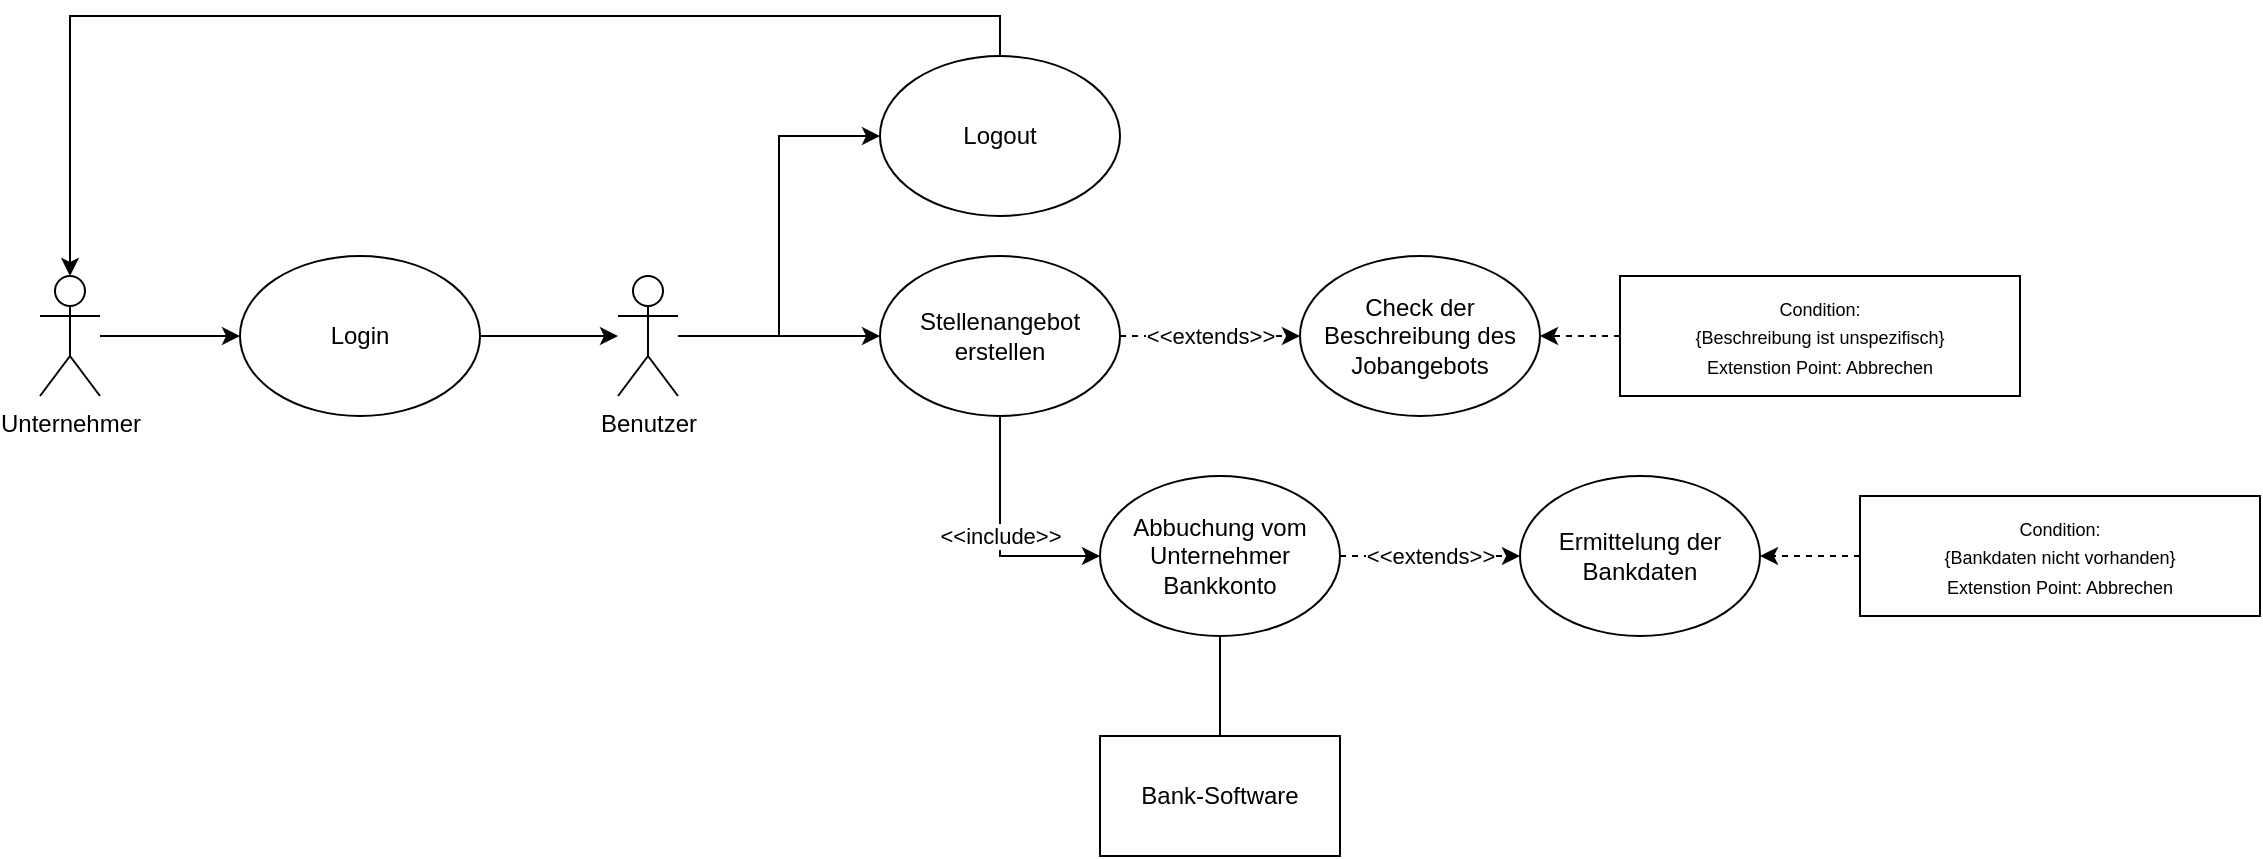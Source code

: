 <mxfile version="15.8.3" type="device"><diagram id="fCqa0ujDXwIvEZtSORWW" name="Page-1"><mxGraphModel dx="870" dy="489" grid="1" gridSize="10" guides="1" tooltips="1" connect="1" arrows="1" fold="1" page="1" pageScale="1" pageWidth="827" pageHeight="1169" math="0" shadow="0"><root><mxCell id="0"/><mxCell id="1" parent="0"/><mxCell id="AL9GuST2111mGDSAuX8J-7" style="edgeStyle=orthogonalEdgeStyle;rounded=0;orthogonalLoop=1;jettySize=auto;html=1;entryX=0;entryY=0.5;entryDx=0;entryDy=0;" parent="1" source="AL9GuST2111mGDSAuX8J-1" target="AL9GuST2111mGDSAuX8J-2" edge="1"><mxGeometry relative="1" as="geometry"/></mxCell><mxCell id="AL9GuST2111mGDSAuX8J-1" value="Unternehmer" style="shape=umlActor;verticalLabelPosition=bottom;verticalAlign=top;html=1;outlineConnect=0;" parent="1" vertex="1"><mxGeometry x="110" y="280" width="30" height="60" as="geometry"/></mxCell><mxCell id="AL9GuST2111mGDSAuX8J-8" style="edgeStyle=orthogonalEdgeStyle;rounded=0;orthogonalLoop=1;jettySize=auto;html=1;" parent="1" source="AL9GuST2111mGDSAuX8J-2" target="AL9GuST2111mGDSAuX8J-3" edge="1"><mxGeometry relative="1" as="geometry"/></mxCell><mxCell id="AL9GuST2111mGDSAuX8J-2" value="Login" style="ellipse;whiteSpace=wrap;html=1;" parent="1" vertex="1"><mxGeometry x="210" y="270" width="120" height="80" as="geometry"/></mxCell><mxCell id="AL9GuST2111mGDSAuX8J-10" value="" style="edgeStyle=orthogonalEdgeStyle;rounded=0;orthogonalLoop=1;jettySize=auto;html=1;" parent="1" source="AL9GuST2111mGDSAuX8J-3" target="AL9GuST2111mGDSAuX8J-5" edge="1"><mxGeometry relative="1" as="geometry"/></mxCell><mxCell id="AL9GuST2111mGDSAuX8J-20" style="edgeStyle=orthogonalEdgeStyle;rounded=0;orthogonalLoop=1;jettySize=auto;html=1;entryX=0;entryY=0.5;entryDx=0;entryDy=0;" parent="1" source="AL9GuST2111mGDSAuX8J-3" target="AL9GuST2111mGDSAuX8J-4" edge="1"><mxGeometry relative="1" as="geometry"/></mxCell><mxCell id="AL9GuST2111mGDSAuX8J-3" value="Benutzer" style="shape=umlActor;verticalLabelPosition=bottom;verticalAlign=top;html=1;outlineConnect=0;" parent="1" vertex="1"><mxGeometry x="399" y="280" width="30" height="60" as="geometry"/></mxCell><mxCell id="AL9GuST2111mGDSAuX8J-18" style="edgeStyle=orthogonalEdgeStyle;rounded=0;orthogonalLoop=1;jettySize=auto;html=1;entryX=0.5;entryY=0;entryDx=0;entryDy=0;entryPerimeter=0;" parent="1" source="AL9GuST2111mGDSAuX8J-4" target="AL9GuST2111mGDSAuX8J-1" edge="1"><mxGeometry relative="1" as="geometry"><Array as="points"><mxPoint x="590" y="150"/><mxPoint x="125" y="150"/></Array></mxGeometry></mxCell><mxCell id="AL9GuST2111mGDSAuX8J-4" value="Logout" style="ellipse;whiteSpace=wrap;html=1;" parent="1" vertex="1"><mxGeometry x="530" y="170" width="120" height="80" as="geometry"/></mxCell><mxCell id="AL9GuST2111mGDSAuX8J-34" value="&amp;lt;&amp;lt;include&amp;gt;&amp;gt;" style="edgeStyle=orthogonalEdgeStyle;rounded=0;orthogonalLoop=1;jettySize=auto;html=1;entryX=0;entryY=0.5;entryDx=0;entryDy=0;" parent="1" source="AL9GuST2111mGDSAuX8J-5" target="AL9GuST2111mGDSAuX8J-33" edge="1"><mxGeometry relative="1" as="geometry"><Array as="points"><mxPoint x="590" y="420"/></Array></mxGeometry></mxCell><mxCell id="AL9GuST2111mGDSAuX8J-5" value="Stellenangebot erstellen" style="ellipse;whiteSpace=wrap;html=1;" parent="1" vertex="1"><mxGeometry x="530" y="270" width="120" height="80" as="geometry"/></mxCell><mxCell id="AL9GuST2111mGDSAuX8J-32" value="&amp;lt;&amp;lt;extends&amp;gt;&amp;gt;" style="edgeStyle=orthogonalEdgeStyle;rounded=0;orthogonalLoop=1;jettySize=auto;html=1;entryX=0;entryY=0.5;entryDx=0;entryDy=0;dashed=1;exitX=1;exitY=0.5;exitDx=0;exitDy=0;" parent="1" source="AL9GuST2111mGDSAuX8J-5" target="AL9GuST2111mGDSAuX8J-29" edge="1"><mxGeometry relative="1" as="geometry"><mxPoint x="810" y="380" as="sourcePoint"/></mxGeometry></mxCell><mxCell id="AL9GuST2111mGDSAuX8J-29" value="Check der Beschreibung des Jobangebots" style="ellipse;whiteSpace=wrap;html=1;" parent="1" vertex="1"><mxGeometry x="740" y="270" width="120" height="80" as="geometry"/></mxCell><mxCell id="AL9GuST2111mGDSAuX8J-30" style="edgeStyle=orthogonalEdgeStyle;rounded=0;orthogonalLoop=1;jettySize=auto;html=1;entryX=1;entryY=0.5;entryDx=0;entryDy=0;dashed=1;" parent="1" source="AL9GuST2111mGDSAuX8J-31" target="AL9GuST2111mGDSAuX8J-29" edge="1"><mxGeometry relative="1" as="geometry"/></mxCell><mxCell id="AL9GuST2111mGDSAuX8J-31" value="&lt;span style=&quot;font-size: 9px&quot;&gt;Condition:&lt;/span&gt;&lt;br style=&quot;font-size: 9px&quot;&gt;&lt;span style=&quot;font-size: 9px&quot;&gt;{Beschreibung ist unspezifisch}&lt;/span&gt;&lt;br style=&quot;font-size: 9px&quot;&gt;&lt;span style=&quot;font-size: 9px&quot;&gt;Extenstion Point: Abbrechen&lt;/span&gt;" style="rounded=0;whiteSpace=wrap;html=1;" parent="1" vertex="1"><mxGeometry x="900" y="280" width="200" height="60" as="geometry"/></mxCell><mxCell id="AL9GuST2111mGDSAuX8J-36" value="&amp;lt;&amp;lt;extends&amp;gt;&amp;gt;" style="edgeStyle=orthogonalEdgeStyle;rounded=0;orthogonalLoop=1;jettySize=auto;html=1;entryX=0;entryY=0.5;entryDx=0;entryDy=0;dashed=1;" parent="1" source="AL9GuST2111mGDSAuX8J-33" target="AL9GuST2111mGDSAuX8J-35" edge="1"><mxGeometry relative="1" as="geometry"/></mxCell><mxCell id="AL9GuST2111mGDSAuX8J-33" value="Abbuchung vom Unternehmer Bankkonto" style="ellipse;whiteSpace=wrap;html=1;" parent="1" vertex="1"><mxGeometry x="640" y="380" width="120" height="80" as="geometry"/></mxCell><mxCell id="AL9GuST2111mGDSAuX8J-35" value="Ermittelung der Bankdaten" style="ellipse;whiteSpace=wrap;html=1;" parent="1" vertex="1"><mxGeometry x="850" y="380" width="120" height="80" as="geometry"/></mxCell><mxCell id="AL9GuST2111mGDSAuX8J-37" style="edgeStyle=orthogonalEdgeStyle;rounded=0;orthogonalLoop=1;jettySize=auto;html=1;dashed=1;entryX=1;entryY=0.5;entryDx=0;entryDy=0;" parent="1" source="AL9GuST2111mGDSAuX8J-38" target="AL9GuST2111mGDSAuX8J-35" edge="1"><mxGeometry relative="1" as="geometry"><mxPoint x="1110" y="420" as="targetPoint"/></mxGeometry></mxCell><mxCell id="AL9GuST2111mGDSAuX8J-38" value="&lt;span style=&quot;font-size: 9px&quot;&gt;Condition:&lt;/span&gt;&lt;br style=&quot;font-size: 9px&quot;&gt;&lt;span style=&quot;font-size: 9px&quot;&gt;{Bankdaten nicht vorhanden}&lt;/span&gt;&lt;br style=&quot;font-size: 9px&quot;&gt;&lt;span style=&quot;font-size: 9px&quot;&gt;Extenstion Point: Abbrechen&lt;/span&gt;" style="rounded=0;whiteSpace=wrap;html=1;" parent="1" vertex="1"><mxGeometry x="1020" y="390" width="200" height="60" as="geometry"/></mxCell><mxCell id="7JQfl7L-YpIbSImuXVpo-1" value="Bank-Software" style="rounded=0;whiteSpace=wrap;html=1;" vertex="1" parent="1"><mxGeometry x="640" y="510" width="120" height="60" as="geometry"/></mxCell><mxCell id="7JQfl7L-YpIbSImuXVpo-3" value="" style="endArrow=none;html=1;rounded=0;strokeColor=default;exitX=0.5;exitY=1;exitDx=0;exitDy=0;entryX=0.5;entryY=0;entryDx=0;entryDy=0;" edge="1" parent="1" source="AL9GuST2111mGDSAuX8J-33" target="7JQfl7L-YpIbSImuXVpo-1"><mxGeometry width="50" height="50" relative="1" as="geometry"><mxPoint x="740" y="370" as="sourcePoint"/><mxPoint x="790" y="320" as="targetPoint"/></mxGeometry></mxCell></root></mxGraphModel></diagram></mxfile>